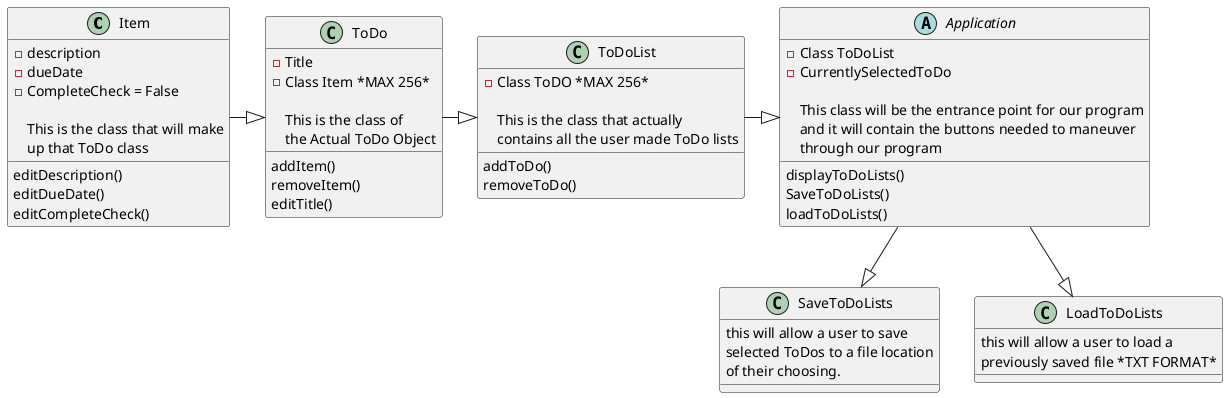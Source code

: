 @startuml
'https://plantuml.com/class-diagram
abstract class Item
abstract class ToDo
ToDoList -|> Application
ToDo -|> ToDoList
Item -|> ToDo

Application --|> SaveToDoLists
Application --|> LoadToDoLists
class Item{
- description
- dueDate
- CompleteCheck = False

This is the class that will make
up that ToDo class
editDescription()
editDueDate()
editCompleteCheck()
}

class ToDo{
-Title
-Class Item *MAX 256*

This is the class of
the Actual ToDo Object

addItem()
removeItem()
editTitle()
}

class ToDoList{
-Class ToDO *MAX 256*

This is the class that actually
contains all the user made ToDo lists
addToDo()
removeToDo()
}

abstract class Application {
 - Class ToDoList
 - CurrentlySelectedToDo

 This class will be the entrance point for our program
 and it will contain the buttons needed to maneuver
 through our program


 displayToDoLists()
 SaveToDoLists()
 loadToDoLists()
 }

 class SaveToDoLists{
 this will allow a user to save
 selected ToDos to a file location
 of their choosing.
 }

 class LoadToDoLists{
 this will allow a user to load a
 previously saved file *TXT FORMAT*

 }
 @enduml